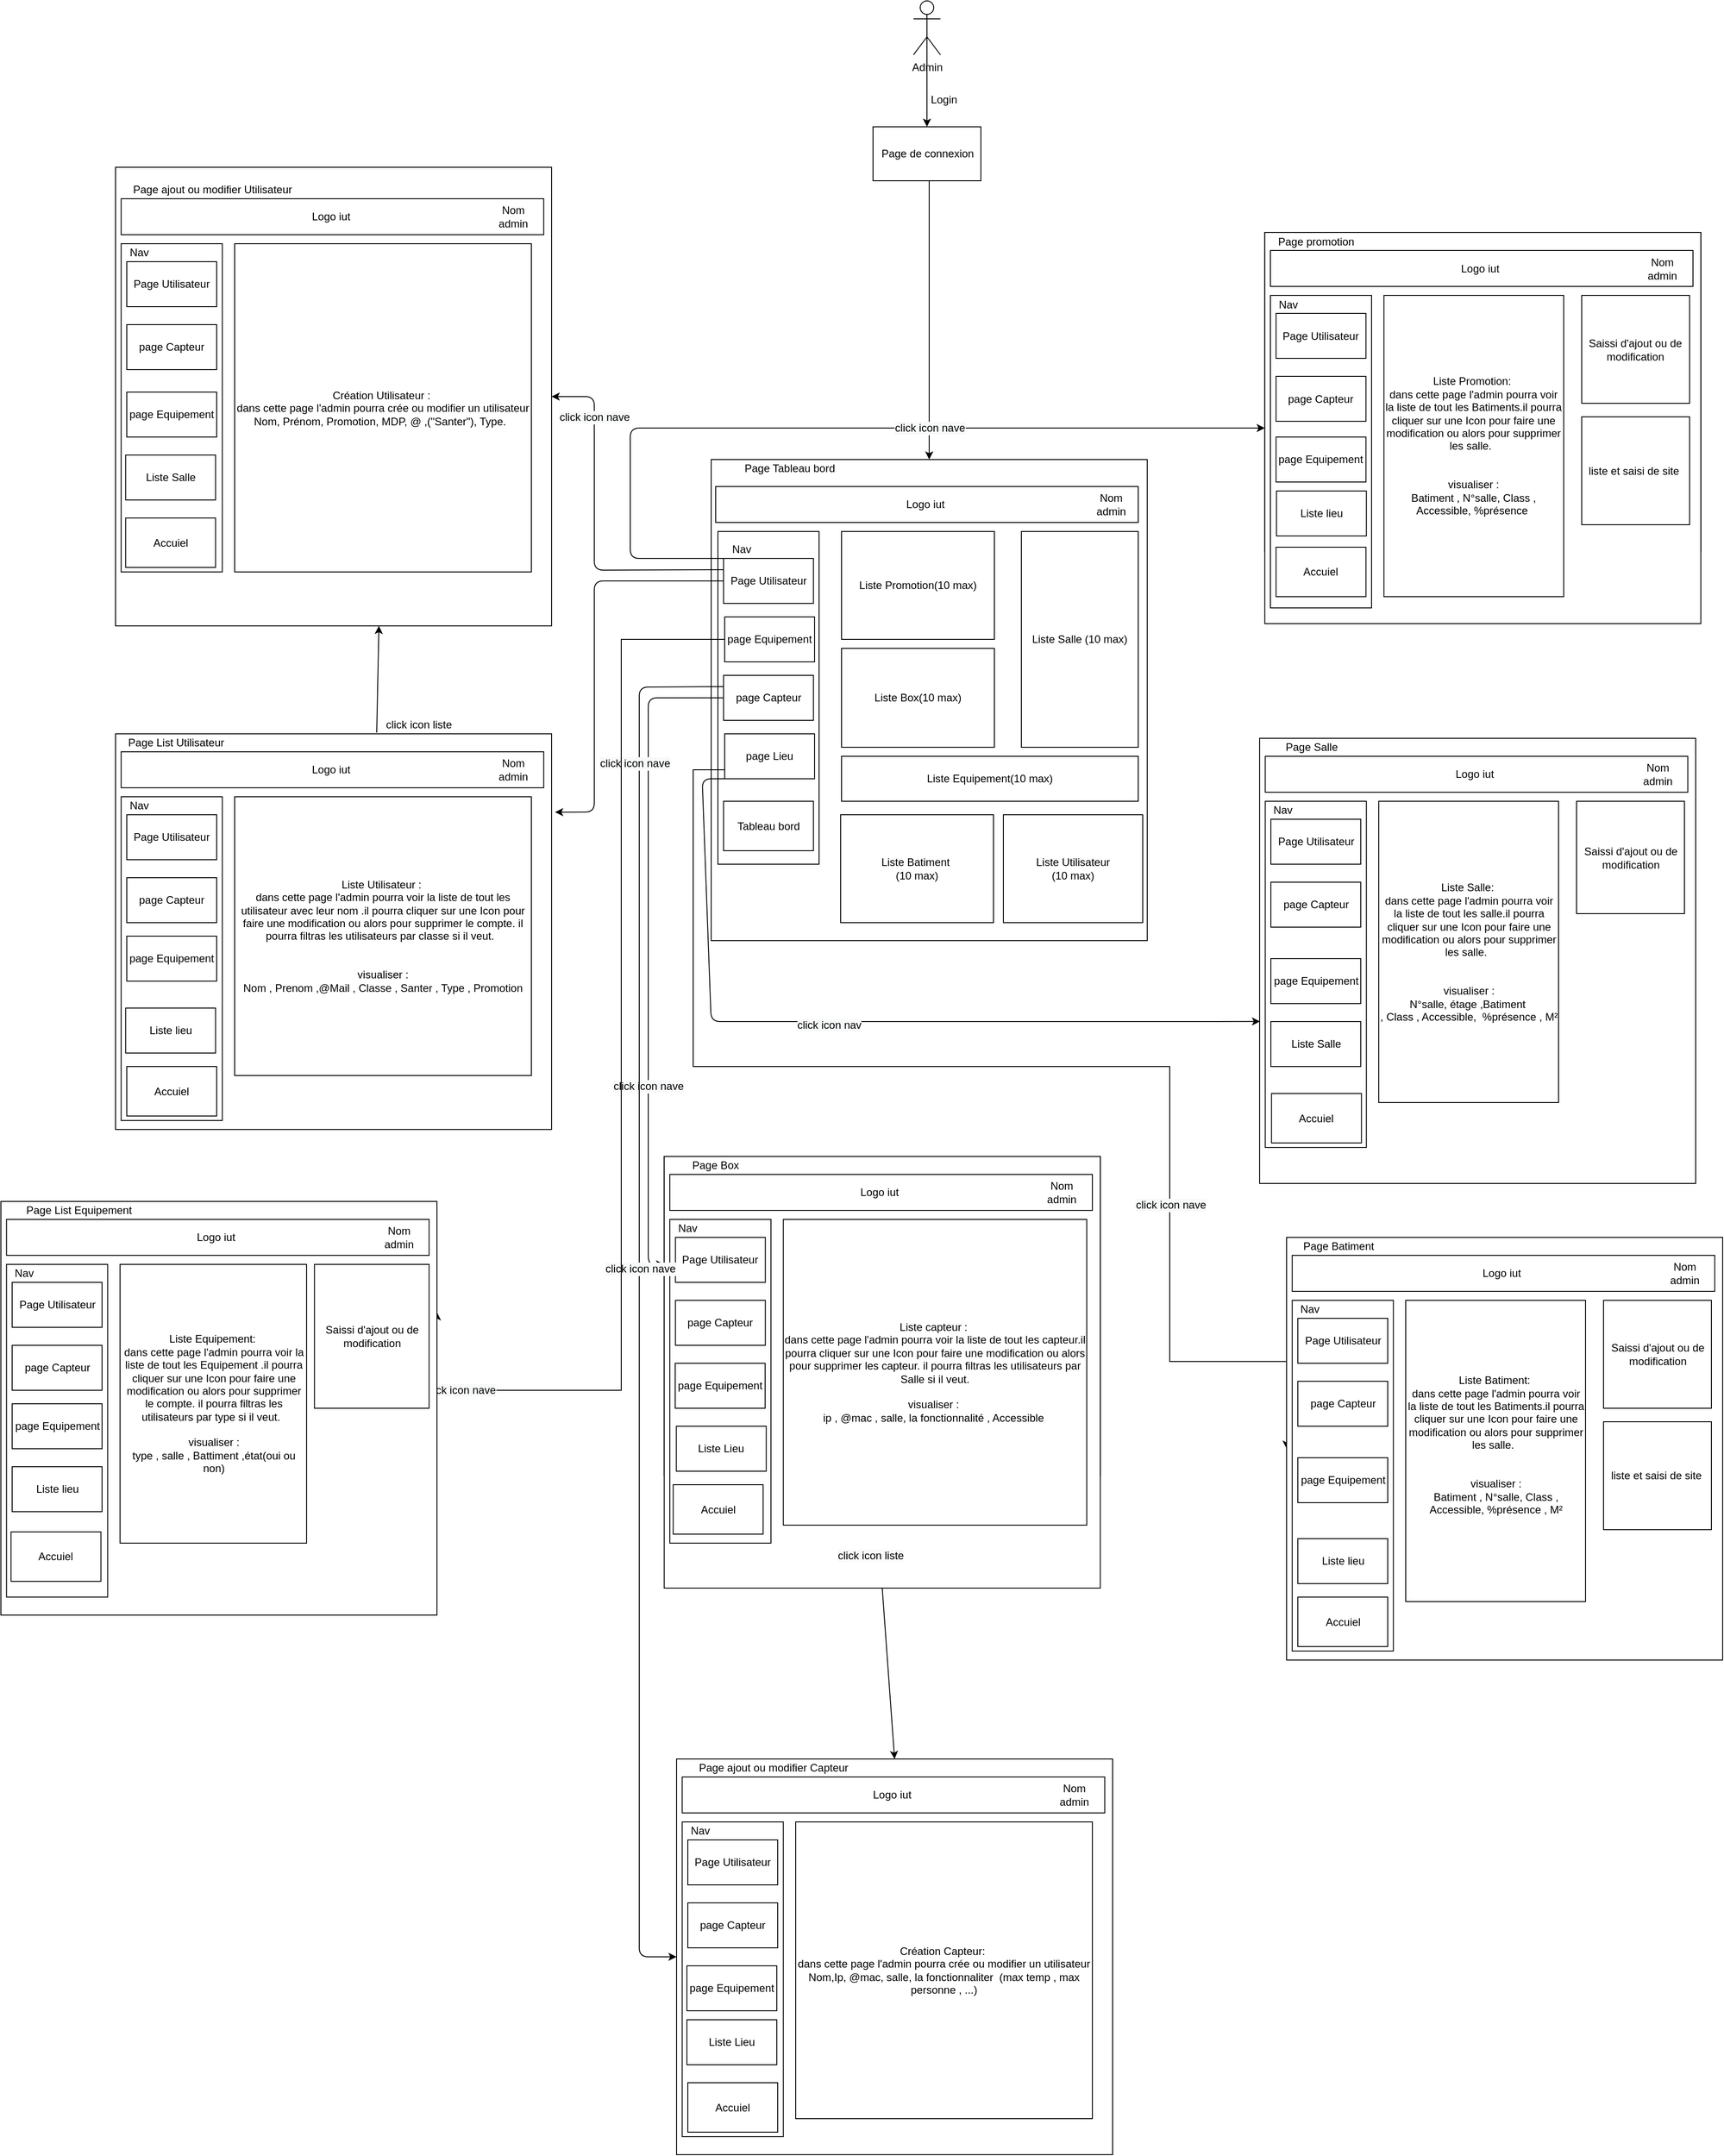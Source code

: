 <mxfile version="14.4.9" type="github" pages="2">
  <diagram id="ARH5aImlDJQzNbsXuoi2" name="Page-1">
    <mxGraphModel dx="1865" dy="1724" grid="1" gridSize="10" guides="1" tooltips="1" connect="1" arrows="1" fold="1" page="1" pageScale="1" pageWidth="827" pageHeight="1169" math="0" shadow="0">
      <root>
        <mxCell id="0" />
        <mxCell id="1" parent="0" />
        <mxCell id="mvBOg-nYU6NL9uwTwKON-1" value="Admin" style="shape=umlActor;verticalLabelPosition=bottom;verticalAlign=top;html=1;outlineConnect=0;" parent="1" vertex="1">
          <mxGeometry x="435" y="-575" width="30" height="60" as="geometry" />
        </mxCell>
        <mxCell id="mvBOg-nYU6NL9uwTwKON-2" value="" style="endArrow=classic;html=1;exitX=0.5;exitY=0.5;exitDx=0;exitDy=0;exitPerimeter=0;entryX=0.5;entryY=0;entryDx=0;entryDy=0;" parent="1" source="mvBOg-nYU6NL9uwTwKON-1" target="mvBOg-nYU6NL9uwTwKON-3" edge="1">
          <mxGeometry width="50" height="50" relative="1" as="geometry">
            <mxPoint x="445" y="-165" as="sourcePoint" />
            <mxPoint x="450" y="-435" as="targetPoint" />
          </mxGeometry>
        </mxCell>
        <mxCell id="mvBOg-nYU6NL9uwTwKON-3" value="" style="rounded=0;whiteSpace=wrap;html=1;" parent="1" vertex="1">
          <mxGeometry x="390" y="-435" width="120" height="60" as="geometry" />
        </mxCell>
        <mxCell id="mvBOg-nYU6NL9uwTwKON-4" value="Page de connexion&amp;nbsp;" style="text;html=1;strokeColor=none;fillColor=none;align=center;verticalAlign=middle;whiteSpace=wrap;rounded=0;" parent="1" vertex="1">
          <mxGeometry x="390" y="-435" width="125" height="60" as="geometry" />
        </mxCell>
        <mxCell id="mvBOg-nYU6NL9uwTwKON-5" value="Login" style="text;html=1;strokeColor=none;fillColor=none;align=center;verticalAlign=middle;whiteSpace=wrap;rounded=0;" parent="1" vertex="1">
          <mxGeometry x="449" y="-475" width="40" height="20" as="geometry" />
        </mxCell>
        <mxCell id="mvBOg-nYU6NL9uwTwKON-6" value="" style="rounded=0;whiteSpace=wrap;html=1;" parent="1" vertex="1">
          <mxGeometry x="210" y="-65" width="485" height="535" as="geometry" />
        </mxCell>
        <mxCell id="mvBOg-nYU6NL9uwTwKON-7" value="" style="endArrow=classic;html=1;exitX=0.5;exitY=1;exitDx=0;exitDy=0;entryX=0.5;entryY=0;entryDx=0;entryDy=0;" parent="1" source="mvBOg-nYU6NL9uwTwKON-4" target="mvBOg-nYU6NL9uwTwKON-6" edge="1">
          <mxGeometry width="50" height="50" relative="1" as="geometry">
            <mxPoint x="390" y="430" as="sourcePoint" />
            <mxPoint x="440" y="380" as="targetPoint" />
          </mxGeometry>
        </mxCell>
        <mxCell id="mvBOg-nYU6NL9uwTwKON-8" value="" style="rounded=0;whiteSpace=wrap;html=1;" parent="1" vertex="1">
          <mxGeometry x="217.5" y="15" width="112.5" height="370" as="geometry" />
        </mxCell>
        <mxCell id="mvBOg-nYU6NL9uwTwKON-9" value="Page Tableau bord" style="text;html=1;strokeColor=none;fillColor=none;align=center;verticalAlign=middle;whiteSpace=wrap;rounded=0;" parent="1" vertex="1">
          <mxGeometry x="235" y="-65" width="125" height="20" as="geometry" />
        </mxCell>
        <mxCell id="mvBOg-nYU6NL9uwTwKON-10" value="Nav" style="text;html=1;strokeColor=none;fillColor=none;align=center;verticalAlign=middle;whiteSpace=wrap;rounded=0;" parent="1" vertex="1">
          <mxGeometry x="223.75" y="25" width="40" height="20" as="geometry" />
        </mxCell>
        <mxCell id="mvBOg-nYU6NL9uwTwKON-11" value="Page Utilisateur" style="rounded=0;whiteSpace=wrap;html=1;" parent="1" vertex="1">
          <mxGeometry x="223.75" y="45" width="100" height="50" as="geometry" />
        </mxCell>
        <mxCell id="hwvQYhv3dfhFRNOniil5-197" style="edgeStyle=orthogonalEdgeStyle;rounded=0;orthogonalLoop=1;jettySize=auto;html=1;entryX=0;entryY=0.5;entryDx=0;entryDy=0;" parent="1" source="mvBOg-nYU6NL9uwTwKON-13" target="hwvQYhv3dfhFRNOniil5-185" edge="1">
          <mxGeometry relative="1" as="geometry">
            <Array as="points">
              <mxPoint x="190" y="280" />
              <mxPoint x="190" y="610" />
              <mxPoint x="720" y="610" />
              <mxPoint x="720" y="938" />
              <mxPoint x="850" y="938" />
            </Array>
          </mxGeometry>
        </mxCell>
        <mxCell id="hwvQYhv3dfhFRNOniil5-198" value="&lt;span style=&quot;font-size: 12px ; background-color: rgb(248 , 249 , 250)&quot;&gt;click icon nave&lt;/span&gt;" style="edgeLabel;html=1;align=center;verticalAlign=middle;resizable=0;points=[];" parent="hwvQYhv3dfhFRNOniil5-197" vertex="1" connectable="0">
          <mxGeometry x="0.447" y="1" relative="1" as="geometry">
            <mxPoint as="offset" />
          </mxGeometry>
        </mxCell>
        <mxCell id="mvBOg-nYU6NL9uwTwKON-13" value="page Lieu" style="rounded=0;whiteSpace=wrap;html=1;" parent="1" vertex="1">
          <mxGeometry x="225" y="240" width="100" height="50" as="geometry" />
        </mxCell>
        <mxCell id="mvBOg-nYU6NL9uwTwKON-14" value="Liste Promotion(10 max)" style="rounded=0;whiteSpace=wrap;html=1;" parent="1" vertex="1">
          <mxGeometry x="355" y="15" width="170" height="120" as="geometry" />
        </mxCell>
        <mxCell id="mvBOg-nYU6NL9uwTwKON-15" value="Liste Salle (10 max)" style="rounded=0;whiteSpace=wrap;html=1;" parent="1" vertex="1">
          <mxGeometry x="555" y="15" width="130" height="240" as="geometry" />
        </mxCell>
        <mxCell id="mvBOg-nYU6NL9uwTwKON-16" value="Liste Box(10 max)" style="rounded=0;whiteSpace=wrap;html=1;" parent="1" vertex="1">
          <mxGeometry x="355" y="145" width="170" height="110" as="geometry" />
        </mxCell>
        <mxCell id="mvBOg-nYU6NL9uwTwKON-18" value="Logo iut&amp;nbsp;" style="rounded=0;whiteSpace=wrap;html=1;" parent="1" vertex="1">
          <mxGeometry x="215" y="-35" width="470" height="40" as="geometry" />
        </mxCell>
        <mxCell id="mvBOg-nYU6NL9uwTwKON-19" value="Nom admin" style="text;html=1;strokeColor=none;fillColor=none;align=center;verticalAlign=middle;whiteSpace=wrap;rounded=0;" parent="1" vertex="1">
          <mxGeometry x="635" y="-25" width="40" height="20" as="geometry" />
        </mxCell>
        <mxCell id="mvBOg-nYU6NL9uwTwKON-20" value="" style="endArrow=classic;html=1;exitX=0;exitY=0.5;exitDx=0;exitDy=0;entryX=1.008;entryY=0.198;entryDx=0;entryDy=0;entryPerimeter=0;" parent="1" source="mvBOg-nYU6NL9uwTwKON-11" target="hwvQYhv3dfhFRNOniil5-2" edge="1">
          <mxGeometry width="50" height="50" relative="1" as="geometry">
            <mxPoint x="390" y="520" as="sourcePoint" />
            <mxPoint x="30" y="390" as="targetPoint" />
            <Array as="points">
              <mxPoint x="80" y="70" />
              <mxPoint x="80" y="327" />
            </Array>
          </mxGeometry>
        </mxCell>
        <mxCell id="mvBOg-nYU6NL9uwTwKON-21" value="" style="rounded=0;whiteSpace=wrap;html=1;" parent="1" vertex="1">
          <mxGeometry x="-452.5" y="240" width="485" height="355" as="geometry" />
        </mxCell>
        <mxCell id="mvBOg-nYU6NL9uwTwKON-22" value="" style="rounded=0;whiteSpace=wrap;html=1;" parent="1" vertex="1">
          <mxGeometry x="-446.25" y="310" width="112.5" height="240" as="geometry" />
        </mxCell>
        <mxCell id="mvBOg-nYU6NL9uwTwKON-23" value="Page Utilisateur" style="text;html=1;strokeColor=none;fillColor=none;align=center;verticalAlign=middle;whiteSpace=wrap;rounded=0;" parent="1" vertex="1">
          <mxGeometry x="-440" y="240" width="90" height="20" as="geometry" />
        </mxCell>
        <mxCell id="mvBOg-nYU6NL9uwTwKON-24" value="Nav" style="text;html=1;strokeColor=none;fillColor=none;align=center;verticalAlign=middle;whiteSpace=wrap;rounded=0;" parent="1" vertex="1">
          <mxGeometry x="-446.25" y="310" width="40" height="20" as="geometry" />
        </mxCell>
        <mxCell id="mvBOg-nYU6NL9uwTwKON-25" value="Page Utilisateur" style="rounded=0;whiteSpace=wrap;html=1;" parent="1" vertex="1">
          <mxGeometry x="-440" y="330" width="100" height="50" as="geometry" />
        </mxCell>
        <mxCell id="mvBOg-nYU6NL9uwTwKON-26" value="page Capteur" style="rounded=0;whiteSpace=wrap;html=1;" parent="1" vertex="1">
          <mxGeometry x="-440" y="400" width="100" height="50" as="geometry" />
        </mxCell>
        <mxCell id="mvBOg-nYU6NL9uwTwKON-27" value="Liste Salle" style="rounded=0;whiteSpace=wrap;html=1;" parent="1" vertex="1">
          <mxGeometry x="-440" y="480" width="100" height="50" as="geometry" />
        </mxCell>
        <mxCell id="mvBOg-nYU6NL9uwTwKON-28" value="Liste Utilisateur :&amp;nbsp;&lt;br&gt;dans cette page l&#39;admin pourra voir la liste de tout les utilisateur .il pourra cliquer sur une Icon pour faire une modification ou alors pour supprimer le compte. il pourra filtras les utilisateurs par classe si il veut.&amp;nbsp;&amp;nbsp;" style="rounded=0;whiteSpace=wrap;html=1;" parent="1" vertex="1">
          <mxGeometry x="-320" y="310" width="200" height="240" as="geometry" />
        </mxCell>
        <mxCell id="mvBOg-nYU6NL9uwTwKON-31" value="Logo iut&amp;nbsp;" style="rounded=0;whiteSpace=wrap;html=1;" parent="1" vertex="1">
          <mxGeometry x="-446.25" y="260" width="470" height="40" as="geometry" />
        </mxCell>
        <mxCell id="mvBOg-nYU6NL9uwTwKON-32" value="Nom admin" style="text;html=1;strokeColor=none;fillColor=none;align=center;verticalAlign=middle;whiteSpace=wrap;rounded=0;" parent="1" vertex="1">
          <mxGeometry x="-30" y="270" width="40" height="20" as="geometry" />
        </mxCell>
        <mxCell id="hwvQYhv3dfhFRNOniil5-1" value="Saissi d&#39;ajout ou de modification" style="rounded=0;whiteSpace=wrap;html=1;" parent="1" vertex="1">
          <mxGeometry x="-100" y="310" width="120" height="50" as="geometry" />
        </mxCell>
        <mxCell id="hwvQYhv3dfhFRNOniil5-2" value="" style="rounded=0;whiteSpace=wrap;html=1;" parent="1" vertex="1">
          <mxGeometry x="-452.5" y="240" width="485" height="440" as="geometry" />
        </mxCell>
        <mxCell id="hwvQYhv3dfhFRNOniil5-3" value="" style="rounded=0;whiteSpace=wrap;html=1;" parent="1" vertex="1">
          <mxGeometry x="-446.25" y="310" width="112.5" height="360" as="geometry" />
        </mxCell>
        <mxCell id="hwvQYhv3dfhFRNOniil5-4" value="Page List Utilisateur" style="text;html=1;strokeColor=none;fillColor=none;align=center;verticalAlign=middle;whiteSpace=wrap;rounded=0;" parent="1" vertex="1">
          <mxGeometry x="-440" y="240" width="110" height="20" as="geometry" />
        </mxCell>
        <mxCell id="hwvQYhv3dfhFRNOniil5-5" value="Nav" style="text;html=1;strokeColor=none;fillColor=none;align=center;verticalAlign=middle;whiteSpace=wrap;rounded=0;" parent="1" vertex="1">
          <mxGeometry x="-446.25" y="310" width="40" height="20" as="geometry" />
        </mxCell>
        <mxCell id="hwvQYhv3dfhFRNOniil5-6" value="Page Utilisateur" style="rounded=0;whiteSpace=wrap;html=1;" parent="1" vertex="1">
          <mxGeometry x="-440" y="330" width="100" height="50" as="geometry" />
        </mxCell>
        <mxCell id="hwvQYhv3dfhFRNOniil5-7" value="page Capteur" style="rounded=0;whiteSpace=wrap;html=1;" parent="1" vertex="1">
          <mxGeometry x="-440" y="400" width="100" height="50" as="geometry" />
        </mxCell>
        <mxCell id="hwvQYhv3dfhFRNOniil5-8" value="Liste lieu" style="rounded=0;whiteSpace=wrap;html=1;" parent="1" vertex="1">
          <mxGeometry x="-441.25" y="545" width="100" height="50" as="geometry" />
        </mxCell>
        <mxCell id="hwvQYhv3dfhFRNOniil5-9" value="Liste Utilisateur :&amp;nbsp;&lt;br&gt;dans cette page l&#39;admin pourra voir la liste de tout les utilisateur avec leur nom .il pourra cliquer sur une Icon pour faire une modification ou alors pour supprimer le compte. il pourra filtras les utilisateurs par classe si il veut.&amp;nbsp;&amp;nbsp;&lt;br&gt;&lt;br&gt;&lt;br&gt;visualiser :&lt;br&gt;Nom , Prenom ,@Mail , Classe , Santer , Type , Promotion" style="rounded=0;whiteSpace=wrap;html=1;" parent="1" vertex="1">
          <mxGeometry x="-320" y="310" width="330" height="310" as="geometry" />
        </mxCell>
        <mxCell id="hwvQYhv3dfhFRNOniil5-10" value="Logo iut&amp;nbsp;" style="rounded=0;whiteSpace=wrap;html=1;" parent="1" vertex="1">
          <mxGeometry x="-446.25" y="260" width="470" height="40" as="geometry" />
        </mxCell>
        <mxCell id="hwvQYhv3dfhFRNOniil5-11" value="Nom admin" style="text;html=1;strokeColor=none;fillColor=none;align=center;verticalAlign=middle;whiteSpace=wrap;rounded=0;" parent="1" vertex="1">
          <mxGeometry x="-30" y="270" width="40" height="20" as="geometry" />
        </mxCell>
        <mxCell id="hwvQYhv3dfhFRNOniil5-13" value="" style="rounded=0;whiteSpace=wrap;html=1;" parent="1" vertex="1">
          <mxGeometry x="157.75" y="710" width="485" height="355" as="geometry" />
        </mxCell>
        <mxCell id="hwvQYhv3dfhFRNOniil5-14" value="" style="rounded=0;whiteSpace=wrap;html=1;" parent="1" vertex="1">
          <mxGeometry x="164" y="780" width="112.5" height="240" as="geometry" />
        </mxCell>
        <mxCell id="hwvQYhv3dfhFRNOniil5-15" value="Page Utilisateur" style="text;html=1;strokeColor=none;fillColor=none;align=center;verticalAlign=middle;whiteSpace=wrap;rounded=0;" parent="1" vertex="1">
          <mxGeometry x="170.25" y="710" width="90" height="20" as="geometry" />
        </mxCell>
        <mxCell id="hwvQYhv3dfhFRNOniil5-16" value="Nav" style="text;html=1;strokeColor=none;fillColor=none;align=center;verticalAlign=middle;whiteSpace=wrap;rounded=0;" parent="1" vertex="1">
          <mxGeometry x="164" y="780" width="40" height="20" as="geometry" />
        </mxCell>
        <mxCell id="hwvQYhv3dfhFRNOniil5-17" value="Page Utilisateur" style="rounded=0;whiteSpace=wrap;html=1;" parent="1" vertex="1">
          <mxGeometry x="170.25" y="800" width="100" height="50" as="geometry" />
        </mxCell>
        <mxCell id="hwvQYhv3dfhFRNOniil5-18" value="page Capteur" style="rounded=0;whiteSpace=wrap;html=1;" parent="1" vertex="1">
          <mxGeometry x="170.25" y="870" width="100" height="50" as="geometry" />
        </mxCell>
        <mxCell id="hwvQYhv3dfhFRNOniil5-19" value="Liste Salle" style="rounded=0;whiteSpace=wrap;html=1;" parent="1" vertex="1">
          <mxGeometry x="170.25" y="950" width="100" height="50" as="geometry" />
        </mxCell>
        <mxCell id="hwvQYhv3dfhFRNOniil5-20" value="Liste Utilisateur :&amp;nbsp;&lt;br&gt;dans cette page l&#39;admin pourra voir la liste de tout les utilisateur .il pourra cliquer sur une Icon pour faire une modification ou alors pour supprimer le compte. il pourra filtras les utilisateurs par classe si il veut.&amp;nbsp;&amp;nbsp;" style="rounded=0;whiteSpace=wrap;html=1;" parent="1" vertex="1">
          <mxGeometry x="290.25" y="780" width="200" height="240" as="geometry" />
        </mxCell>
        <mxCell id="hwvQYhv3dfhFRNOniil5-21" value="Logo iut&amp;nbsp;" style="rounded=0;whiteSpace=wrap;html=1;" parent="1" vertex="1">
          <mxGeometry x="164" y="730" width="470" height="40" as="geometry" />
        </mxCell>
        <mxCell id="hwvQYhv3dfhFRNOniil5-22" value="Nom admin" style="text;html=1;strokeColor=none;fillColor=none;align=center;verticalAlign=middle;whiteSpace=wrap;rounded=0;" parent="1" vertex="1">
          <mxGeometry x="580.25" y="740" width="40" height="20" as="geometry" />
        </mxCell>
        <mxCell id="hwvQYhv3dfhFRNOniil5-23" value="Saissi d&#39;ajout ou de modification" style="rounded=0;whiteSpace=wrap;html=1;" parent="1" vertex="1">
          <mxGeometry x="510.25" y="780" width="120" height="50" as="geometry" />
        </mxCell>
        <mxCell id="hwvQYhv3dfhFRNOniil5-24" value="" style="rounded=0;whiteSpace=wrap;html=1;" parent="1" vertex="1">
          <mxGeometry x="157.75" y="710" width="485" height="480" as="geometry" />
        </mxCell>
        <mxCell id="hwvQYhv3dfhFRNOniil5-25" value="" style="rounded=0;whiteSpace=wrap;html=1;" parent="1" vertex="1">
          <mxGeometry x="164" y="780" width="112.5" height="360" as="geometry" />
        </mxCell>
        <mxCell id="hwvQYhv3dfhFRNOniil5-26" value="Page Box" style="text;html=1;strokeColor=none;fillColor=none;align=center;verticalAlign=middle;whiteSpace=wrap;rounded=0;" parent="1" vertex="1">
          <mxGeometry x="170.25" y="710" width="90" height="20" as="geometry" />
        </mxCell>
        <mxCell id="hwvQYhv3dfhFRNOniil5-27" value="Nav" style="text;html=1;strokeColor=none;fillColor=none;align=center;verticalAlign=middle;whiteSpace=wrap;rounded=0;" parent="1" vertex="1">
          <mxGeometry x="164" y="780" width="40" height="20" as="geometry" />
        </mxCell>
        <mxCell id="hwvQYhv3dfhFRNOniil5-28" value="Page Utilisateur" style="rounded=0;whiteSpace=wrap;html=1;" parent="1" vertex="1">
          <mxGeometry x="170.25" y="800" width="100" height="50" as="geometry" />
        </mxCell>
        <mxCell id="hwvQYhv3dfhFRNOniil5-29" value="page Capteur" style="rounded=0;whiteSpace=wrap;html=1;" parent="1" vertex="1">
          <mxGeometry x="170.25" y="870" width="100" height="50" as="geometry" />
        </mxCell>
        <mxCell id="hwvQYhv3dfhFRNOniil5-30" value="Liste Lieu" style="rounded=0;whiteSpace=wrap;html=1;" parent="1" vertex="1">
          <mxGeometry x="171.25" y="1010" width="100" height="50" as="geometry" />
        </mxCell>
        <mxCell id="hwvQYhv3dfhFRNOniil5-31" value="Liste capteur :&amp;nbsp;&lt;br&gt;dans cette page l&#39;admin pourra voir la liste de tout les capteur.il pourra cliquer sur une Icon pour faire une modification ou alors pour supprimer les capteur. il pourra filtras les utilisateurs par Salle si il veut.&lt;br&gt;&lt;br&gt;visualiser :&amp;nbsp;&lt;br&gt;ip , @mac , salle, la fonctionnalité , Accessible&amp;nbsp;" style="rounded=0;whiteSpace=wrap;html=1;" parent="1" vertex="1">
          <mxGeometry x="290.25" y="780" width="337.5" height="340" as="geometry" />
        </mxCell>
        <mxCell id="hwvQYhv3dfhFRNOniil5-32" value="Logo iut&amp;nbsp;" style="rounded=0;whiteSpace=wrap;html=1;" parent="1" vertex="1">
          <mxGeometry x="164" y="730" width="470" height="40" as="geometry" />
        </mxCell>
        <mxCell id="hwvQYhv3dfhFRNOniil5-33" value="Nom admin" style="text;html=1;strokeColor=none;fillColor=none;align=center;verticalAlign=middle;whiteSpace=wrap;rounded=0;" parent="1" vertex="1">
          <mxGeometry x="580.25" y="740" width="40" height="20" as="geometry" />
        </mxCell>
        <mxCell id="hwvQYhv3dfhFRNOniil5-36" value="" style="endArrow=classic;html=1;exitX=0;exitY=0.5;exitDx=0;exitDy=0;entryX=0;entryY=0.25;entryDx=0;entryDy=0;" parent="1" source="mvBOg-nYU6NL9uwTwKON-12" target="hwvQYhv3dfhFRNOniil5-24" edge="1">
          <mxGeometry width="50" height="50" relative="1" as="geometry">
            <mxPoint x="80" y="640" as="sourcePoint" />
            <mxPoint x="130" y="590" as="targetPoint" />
            <Array as="points">
              <mxPoint x="140" y="200" />
              <mxPoint x="140" y="830" />
            </Array>
          </mxGeometry>
        </mxCell>
        <mxCell id="hwvQYhv3dfhFRNOniil5-113" value="&lt;span style=&quot;font-size: 12px ; background-color: rgb(248 , 249 , 250)&quot;&gt;click icon nave&lt;/span&gt;" style="edgeLabel;html=1;align=center;verticalAlign=middle;resizable=0;points=[];" parent="hwvQYhv3dfhFRNOniil5-36" vertex="1" connectable="0">
          <mxGeometry x="0.41" relative="1" as="geometry">
            <mxPoint as="offset" />
          </mxGeometry>
        </mxCell>
        <mxCell id="hwvQYhv3dfhFRNOniil5-37" value="" style="rounded=0;whiteSpace=wrap;html=1;" parent="1" vertex="1">
          <mxGeometry x="-452.5" y="-375" width="485" height="355" as="geometry" />
        </mxCell>
        <mxCell id="hwvQYhv3dfhFRNOniil5-38" value="" style="rounded=0;whiteSpace=wrap;html=1;" parent="1" vertex="1">
          <mxGeometry x="-446.25" y="-305" width="112.5" height="240" as="geometry" />
        </mxCell>
        <mxCell id="hwvQYhv3dfhFRNOniil5-39" value="Page Utilisateur" style="text;html=1;strokeColor=none;fillColor=none;align=center;verticalAlign=middle;whiteSpace=wrap;rounded=0;" parent="1" vertex="1">
          <mxGeometry x="-440" y="-375" width="90" height="20" as="geometry" />
        </mxCell>
        <mxCell id="hwvQYhv3dfhFRNOniil5-40" value="Nav" style="text;html=1;strokeColor=none;fillColor=none;align=center;verticalAlign=middle;whiteSpace=wrap;rounded=0;" parent="1" vertex="1">
          <mxGeometry x="-446.25" y="-305" width="40" height="20" as="geometry" />
        </mxCell>
        <mxCell id="hwvQYhv3dfhFRNOniil5-41" value="Page Utilisateur" style="rounded=0;whiteSpace=wrap;html=1;" parent="1" vertex="1">
          <mxGeometry x="-440" y="-285" width="100" height="50" as="geometry" />
        </mxCell>
        <mxCell id="hwvQYhv3dfhFRNOniil5-42" value="page Capteur" style="rounded=0;whiteSpace=wrap;html=1;" parent="1" vertex="1">
          <mxGeometry x="-440" y="-215" width="100" height="50" as="geometry" />
        </mxCell>
        <mxCell id="hwvQYhv3dfhFRNOniil5-43" value="Liste Salle" style="rounded=0;whiteSpace=wrap;html=1;" parent="1" vertex="1">
          <mxGeometry x="-440" y="-135" width="100" height="50" as="geometry" />
        </mxCell>
        <mxCell id="hwvQYhv3dfhFRNOniil5-44" value="Liste Utilisateur :&amp;nbsp;&lt;br&gt;dans cette page l&#39;admin pourra voir la liste de tout les utilisateur .il pourra cliquer sur une Icon pour faire une modification ou alors pour supprimer le compte. il pourra filtras les utilisateurs par classe si il veut.&amp;nbsp;&amp;nbsp;" style="rounded=0;whiteSpace=wrap;html=1;" parent="1" vertex="1">
          <mxGeometry x="-320" y="-305" width="200" height="240" as="geometry" />
        </mxCell>
        <mxCell id="hwvQYhv3dfhFRNOniil5-45" value="Logo iut&amp;nbsp;" style="rounded=0;whiteSpace=wrap;html=1;" parent="1" vertex="1">
          <mxGeometry x="-446.25" y="-355" width="470" height="40" as="geometry" />
        </mxCell>
        <mxCell id="hwvQYhv3dfhFRNOniil5-46" value="Nom admin" style="text;html=1;strokeColor=none;fillColor=none;align=center;verticalAlign=middle;whiteSpace=wrap;rounded=0;" parent="1" vertex="1">
          <mxGeometry x="-30" y="-345" width="40" height="20" as="geometry" />
        </mxCell>
        <mxCell id="hwvQYhv3dfhFRNOniil5-47" value="Saissi d&#39;ajout ou de modification" style="rounded=0;whiteSpace=wrap;html=1;" parent="1" vertex="1">
          <mxGeometry x="-100" y="-305" width="120" height="50" as="geometry" />
        </mxCell>
        <mxCell id="hwvQYhv3dfhFRNOniil5-48" value="" style="rounded=0;whiteSpace=wrap;html=1;" parent="1" vertex="1">
          <mxGeometry x="-452.5" y="-390" width="485" height="510" as="geometry" />
        </mxCell>
        <mxCell id="hwvQYhv3dfhFRNOniil5-49" value="" style="rounded=0;whiteSpace=wrap;html=1;" parent="1" vertex="1">
          <mxGeometry x="-446.25" y="-305" width="112.5" height="365" as="geometry" />
        </mxCell>
        <mxCell id="hwvQYhv3dfhFRNOniil5-50" value="Page ajout ou modifier Utilisateur" style="text;html=1;strokeColor=none;fillColor=none;align=center;verticalAlign=middle;whiteSpace=wrap;rounded=0;" parent="1" vertex="1">
          <mxGeometry x="-440" y="-375" width="191.25" height="20" as="geometry" />
        </mxCell>
        <mxCell id="hwvQYhv3dfhFRNOniil5-51" value="Nav" style="text;html=1;strokeColor=none;fillColor=none;align=center;verticalAlign=middle;whiteSpace=wrap;rounded=0;" parent="1" vertex="1">
          <mxGeometry x="-446.25" y="-305" width="40" height="20" as="geometry" />
        </mxCell>
        <mxCell id="hwvQYhv3dfhFRNOniil5-52" value="Page Utilisateur" style="rounded=0;whiteSpace=wrap;html=1;" parent="1" vertex="1">
          <mxGeometry x="-440" y="-285" width="100" height="50" as="geometry" />
        </mxCell>
        <mxCell id="hwvQYhv3dfhFRNOniil5-53" value="page Capteur" style="rounded=0;whiteSpace=wrap;html=1;" parent="1" vertex="1">
          <mxGeometry x="-440" y="-215" width="100" height="50" as="geometry" />
        </mxCell>
        <mxCell id="hwvQYhv3dfhFRNOniil5-54" value="Liste Salle" style="rounded=0;whiteSpace=wrap;html=1;" parent="1" vertex="1">
          <mxGeometry x="-441.25" y="-70" width="100" height="50" as="geometry" />
        </mxCell>
        <mxCell id="hwvQYhv3dfhFRNOniil5-55" value="Création Utilisateur :&amp;nbsp;&lt;br&gt;dans cette page l&#39;admin pourra crée ou modifier un utilisateur Nom, Prénom, Promotion, MDP, @ ,(&quot;Santer&quot;), Type.&amp;nbsp;&amp;nbsp;" style="rounded=0;whiteSpace=wrap;html=1;" parent="1" vertex="1">
          <mxGeometry x="-320" y="-305" width="330" height="365" as="geometry" />
        </mxCell>
        <mxCell id="hwvQYhv3dfhFRNOniil5-56" value="Logo iut&amp;nbsp;" style="rounded=0;whiteSpace=wrap;html=1;" parent="1" vertex="1">
          <mxGeometry x="-446.25" y="-355" width="470" height="40" as="geometry" />
        </mxCell>
        <mxCell id="hwvQYhv3dfhFRNOniil5-57" value="Nom admin" style="text;html=1;strokeColor=none;fillColor=none;align=center;verticalAlign=middle;whiteSpace=wrap;rounded=0;" parent="1" vertex="1">
          <mxGeometry x="-30" y="-345" width="40" height="20" as="geometry" />
        </mxCell>
        <mxCell id="hwvQYhv3dfhFRNOniil5-58" value="" style="endArrow=classic;html=1;exitX=0;exitY=0.25;exitDx=0;exitDy=0;entryX=1;entryY=0.5;entryDx=0;entryDy=0;" parent="1" source="mvBOg-nYU6NL9uwTwKON-11" target="hwvQYhv3dfhFRNOniil5-48" edge="1">
          <mxGeometry width="50" height="50" relative="1" as="geometry">
            <mxPoint x="178.75" y="405" as="sourcePoint" />
            <mxPoint x="42.015" y="403.005" as="targetPoint" />
            <Array as="points">
              <mxPoint x="80" y="58" />
              <mxPoint x="80" y="-135" />
            </Array>
          </mxGeometry>
        </mxCell>
        <mxCell id="RcjOclbqkBx9WkXxXYVM-35" value="&lt;span style=&quot;font-size: 12px ; background-color: rgb(248 , 249 , 250)&quot;&gt;click icon nave&lt;/span&gt;" style="edgeLabel;html=1;align=center;verticalAlign=middle;resizable=0;points=[];" vertex="1" connectable="0" parent="hwvQYhv3dfhFRNOniil5-58">
          <mxGeometry x="0.637" relative="1" as="geometry">
            <mxPoint as="offset" />
          </mxGeometry>
        </mxCell>
        <mxCell id="hwvQYhv3dfhFRNOniil5-59" value="" style="endArrow=classic;html=1;exitX=0.599;exitY=-0.003;exitDx=0;exitDy=0;exitPerimeter=0;entryX=0.604;entryY=1;entryDx=0;entryDy=0;entryPerimeter=0;" parent="1" source="hwvQYhv3dfhFRNOniil5-2" target="hwvQYhv3dfhFRNOniil5-48" edge="1">
          <mxGeometry width="50" height="50" relative="1" as="geometry">
            <mxPoint x="40" y="290" as="sourcePoint" />
            <mxPoint x="90" y="240" as="targetPoint" />
          </mxGeometry>
        </mxCell>
        <mxCell id="hwvQYhv3dfhFRNOniil5-60" value="" style="rounded=0;whiteSpace=wrap;html=1;" parent="1" vertex="1">
          <mxGeometry x="820" y="245" width="485" height="355" as="geometry" />
        </mxCell>
        <mxCell id="hwvQYhv3dfhFRNOniil5-61" value="" style="rounded=0;whiteSpace=wrap;html=1;" parent="1" vertex="1">
          <mxGeometry x="826.25" y="315" width="112.5" height="240" as="geometry" />
        </mxCell>
        <mxCell id="hwvQYhv3dfhFRNOniil5-62" value="Page Utilisateur" style="text;html=1;strokeColor=none;fillColor=none;align=center;verticalAlign=middle;whiteSpace=wrap;rounded=0;" parent="1" vertex="1">
          <mxGeometry x="832.5" y="245" width="90" height="20" as="geometry" />
        </mxCell>
        <mxCell id="hwvQYhv3dfhFRNOniil5-63" value="Nav" style="text;html=1;strokeColor=none;fillColor=none;align=center;verticalAlign=middle;whiteSpace=wrap;rounded=0;" parent="1" vertex="1">
          <mxGeometry x="826.25" y="315" width="40" height="20" as="geometry" />
        </mxCell>
        <mxCell id="hwvQYhv3dfhFRNOniil5-64" value="Page Utilisateur" style="rounded=0;whiteSpace=wrap;html=1;" parent="1" vertex="1">
          <mxGeometry x="832.5" y="335" width="100" height="50" as="geometry" />
        </mxCell>
        <mxCell id="hwvQYhv3dfhFRNOniil5-65" value="page Capteur" style="rounded=0;whiteSpace=wrap;html=1;" parent="1" vertex="1">
          <mxGeometry x="832.5" y="405" width="100" height="50" as="geometry" />
        </mxCell>
        <mxCell id="hwvQYhv3dfhFRNOniil5-66" value="Liste Salle" style="rounded=0;whiteSpace=wrap;html=1;" parent="1" vertex="1">
          <mxGeometry x="832.5" y="485" width="100" height="50" as="geometry" />
        </mxCell>
        <mxCell id="hwvQYhv3dfhFRNOniil5-67" value="Liste Utilisateur :&amp;nbsp;&lt;br&gt;dans cette page l&#39;admin pourra voir la liste de tout les utilisateur .il pourra cliquer sur une Icon pour faire une modification ou alors pour supprimer le compte. il pourra filtras les utilisateurs par classe si il veut.&amp;nbsp;&amp;nbsp;" style="rounded=0;whiteSpace=wrap;html=1;" parent="1" vertex="1">
          <mxGeometry x="952.5" y="315" width="200" height="240" as="geometry" />
        </mxCell>
        <mxCell id="hwvQYhv3dfhFRNOniil5-68" value="Logo iut&amp;nbsp;" style="rounded=0;whiteSpace=wrap;html=1;" parent="1" vertex="1">
          <mxGeometry x="826.25" y="265" width="470" height="40" as="geometry" />
        </mxCell>
        <mxCell id="hwvQYhv3dfhFRNOniil5-69" value="Nom admin" style="text;html=1;strokeColor=none;fillColor=none;align=center;verticalAlign=middle;whiteSpace=wrap;rounded=0;" parent="1" vertex="1">
          <mxGeometry x="1242.5" y="275" width="40" height="20" as="geometry" />
        </mxCell>
        <mxCell id="hwvQYhv3dfhFRNOniil5-70" value="Saissi d&#39;ajout ou de modification" style="rounded=0;whiteSpace=wrap;html=1;" parent="1" vertex="1">
          <mxGeometry x="1172.5" y="315" width="120" height="50" as="geometry" />
        </mxCell>
        <mxCell id="hwvQYhv3dfhFRNOniil5-71" value="" style="rounded=0;whiteSpace=wrap;html=1;" parent="1" vertex="1">
          <mxGeometry x="820" y="245" width="485" height="495" as="geometry" />
        </mxCell>
        <mxCell id="hwvQYhv3dfhFRNOniil5-72" value="" style="rounded=0;whiteSpace=wrap;html=1;" parent="1" vertex="1">
          <mxGeometry x="826.25" y="315" width="112.5" height="385" as="geometry" />
        </mxCell>
        <mxCell id="hwvQYhv3dfhFRNOniil5-73" value="Page Salle" style="text;html=1;strokeColor=none;fillColor=none;align=center;verticalAlign=middle;whiteSpace=wrap;rounded=0;" parent="1" vertex="1">
          <mxGeometry x="832.5" y="245" width="90" height="20" as="geometry" />
        </mxCell>
        <mxCell id="hwvQYhv3dfhFRNOniil5-74" value="Nav" style="text;html=1;strokeColor=none;fillColor=none;align=center;verticalAlign=middle;whiteSpace=wrap;rounded=0;" parent="1" vertex="1">
          <mxGeometry x="826.25" y="315" width="40" height="20" as="geometry" />
        </mxCell>
        <mxCell id="hwvQYhv3dfhFRNOniil5-75" value="Page Utilisateur" style="rounded=0;whiteSpace=wrap;html=1;" parent="1" vertex="1">
          <mxGeometry x="832.5" y="335" width="100" height="50" as="geometry" />
        </mxCell>
        <mxCell id="hwvQYhv3dfhFRNOniil5-76" value="page Capteur" style="rounded=0;whiteSpace=wrap;html=1;" parent="1" vertex="1">
          <mxGeometry x="832.5" y="405" width="100" height="50" as="geometry" />
        </mxCell>
        <mxCell id="hwvQYhv3dfhFRNOniil5-77" value="Liste Salle" style="rounded=0;whiteSpace=wrap;html=1;" parent="1" vertex="1">
          <mxGeometry x="832.5" y="560" width="100" height="50" as="geometry" />
        </mxCell>
        <mxCell id="hwvQYhv3dfhFRNOniil5-78" value="Liste Salle:&amp;nbsp;&lt;br&gt;dans cette page l&#39;admin pourra voir la liste de tout les salle.il pourra cliquer sur une Icon pour faire une modification ou alors pour supprimer les salle.&amp;nbsp;&amp;nbsp;&lt;br&gt;&lt;br&gt;&lt;br&gt;visualiser :&lt;br&gt;N°salle, étage ,Batiment&amp;nbsp;&lt;br&gt;, Class , Accessible,&amp;nbsp; %présence , M²" style="rounded=0;whiteSpace=wrap;html=1;" parent="1" vertex="1">
          <mxGeometry x="952.5" y="315" width="200" height="335" as="geometry" />
        </mxCell>
        <mxCell id="hwvQYhv3dfhFRNOniil5-79" value="Logo iut&amp;nbsp;" style="rounded=0;whiteSpace=wrap;html=1;" parent="1" vertex="1">
          <mxGeometry x="826.25" y="265" width="470" height="40" as="geometry" />
        </mxCell>
        <mxCell id="hwvQYhv3dfhFRNOniil5-80" value="Nom admin" style="text;html=1;strokeColor=none;fillColor=none;align=center;verticalAlign=middle;whiteSpace=wrap;rounded=0;" parent="1" vertex="1">
          <mxGeometry x="1242.5" y="275" width="40" height="20" as="geometry" />
        </mxCell>
        <mxCell id="hwvQYhv3dfhFRNOniil5-81" value="Saissi d&#39;ajout ou de modification" style="rounded=0;whiteSpace=wrap;html=1;" parent="1" vertex="1">
          <mxGeometry x="1172.5" y="315" width="120" height="125" as="geometry" />
        </mxCell>
        <mxCell id="hwvQYhv3dfhFRNOniil5-82" value="" style="endArrow=classic;html=1;exitX=0;exitY=1;exitDx=0;exitDy=0;entryX=0.001;entryY=0.636;entryDx=0;entryDy=0;entryPerimeter=0;" parent="1" source="mvBOg-nYU6NL9uwTwKON-13" target="hwvQYhv3dfhFRNOniil5-71" edge="1">
          <mxGeometry width="50" height="50" relative="1" as="geometry">
            <mxPoint x="280" y="730" as="sourcePoint" />
            <mxPoint x="330" y="680" as="targetPoint" />
            <Array as="points">
              <mxPoint x="200" y="290" />
              <mxPoint x="210" y="560" />
              <mxPoint x="760" y="560" />
            </Array>
          </mxGeometry>
        </mxCell>
        <mxCell id="hwvQYhv3dfhFRNOniil5-118" value="&lt;span style=&quot;font-size: 12px ; background-color: rgb(248 , 249 , 250)&quot;&gt;click icon nav&lt;/span&gt;" style="edgeLabel;html=1;align=center;verticalAlign=middle;resizable=0;points=[];" parent="hwvQYhv3dfhFRNOniil5-82" vertex="1" connectable="0">
          <mxGeometry x="-0.06" y="-4" relative="1" as="geometry">
            <mxPoint as="offset" />
          </mxGeometry>
        </mxCell>
        <mxCell id="hwvQYhv3dfhFRNOniil5-87" value="click icon liste" style="text;html=1;strokeColor=none;fillColor=none;align=center;verticalAlign=middle;whiteSpace=wrap;rounded=0;" parent="1" vertex="1">
          <mxGeometry x="-160" y="220" width="90" height="20" as="geometry" />
        </mxCell>
        <mxCell id="hwvQYhv3dfhFRNOniil5-88" value="" style="rounded=0;whiteSpace=wrap;html=1;" parent="1" vertex="1">
          <mxGeometry x="171.5" y="1380" width="485" height="355" as="geometry" />
        </mxCell>
        <mxCell id="hwvQYhv3dfhFRNOniil5-89" value="" style="rounded=0;whiteSpace=wrap;html=1;" parent="1" vertex="1">
          <mxGeometry x="177.75" y="1450" width="112.5" height="240" as="geometry" />
        </mxCell>
        <mxCell id="hwvQYhv3dfhFRNOniil5-90" value="Page Utilisateur" style="text;html=1;strokeColor=none;fillColor=none;align=center;verticalAlign=middle;whiteSpace=wrap;rounded=0;" parent="1" vertex="1">
          <mxGeometry x="184" y="1380" width="90" height="20" as="geometry" />
        </mxCell>
        <mxCell id="hwvQYhv3dfhFRNOniil5-91" value="Nav" style="text;html=1;strokeColor=none;fillColor=none;align=center;verticalAlign=middle;whiteSpace=wrap;rounded=0;" parent="1" vertex="1">
          <mxGeometry x="177.75" y="1450" width="40" height="20" as="geometry" />
        </mxCell>
        <mxCell id="hwvQYhv3dfhFRNOniil5-92" value="Page Utilisateur" style="rounded=0;whiteSpace=wrap;html=1;" parent="1" vertex="1">
          <mxGeometry x="184" y="1470" width="100" height="50" as="geometry" />
        </mxCell>
        <mxCell id="hwvQYhv3dfhFRNOniil5-93" value="page Capteur" style="rounded=0;whiteSpace=wrap;html=1;" parent="1" vertex="1">
          <mxGeometry x="184" y="1540" width="100" height="50" as="geometry" />
        </mxCell>
        <mxCell id="hwvQYhv3dfhFRNOniil5-94" value="Liste Salle" style="rounded=0;whiteSpace=wrap;html=1;" parent="1" vertex="1">
          <mxGeometry x="184" y="1620" width="100" height="50" as="geometry" />
        </mxCell>
        <mxCell id="hwvQYhv3dfhFRNOniil5-95" value="Liste Utilisateur :&amp;nbsp;&lt;br&gt;dans cette page l&#39;admin pourra voir la liste de tout les utilisateur .il pourra cliquer sur une Icon pour faire une modification ou alors pour supprimer le compte. il pourra filtras les utilisateurs par classe si il veut.&amp;nbsp;&amp;nbsp;" style="rounded=0;whiteSpace=wrap;html=1;" parent="1" vertex="1">
          <mxGeometry x="304" y="1450" width="200" height="240" as="geometry" />
        </mxCell>
        <mxCell id="hwvQYhv3dfhFRNOniil5-96" value="Logo iut&amp;nbsp;" style="rounded=0;whiteSpace=wrap;html=1;" parent="1" vertex="1">
          <mxGeometry x="177.75" y="1400" width="470" height="40" as="geometry" />
        </mxCell>
        <mxCell id="hwvQYhv3dfhFRNOniil5-97" value="Nom admin" style="text;html=1;strokeColor=none;fillColor=none;align=center;verticalAlign=middle;whiteSpace=wrap;rounded=0;" parent="1" vertex="1">
          <mxGeometry x="594" y="1410" width="40" height="20" as="geometry" />
        </mxCell>
        <mxCell id="hwvQYhv3dfhFRNOniil5-98" value="Saissi d&#39;ajout ou de modification" style="rounded=0;whiteSpace=wrap;html=1;" parent="1" vertex="1">
          <mxGeometry x="524" y="1450" width="120" height="50" as="geometry" />
        </mxCell>
        <mxCell id="hwvQYhv3dfhFRNOniil5-99" value="" style="rounded=0;whiteSpace=wrap;html=1;" parent="1" vertex="1">
          <mxGeometry x="171.5" y="1380" width="485" height="440" as="geometry" />
        </mxCell>
        <mxCell id="hwvQYhv3dfhFRNOniil5-100" value="" style="rounded=0;whiteSpace=wrap;html=1;" parent="1" vertex="1">
          <mxGeometry x="177.75" y="1450" width="112.5" height="350" as="geometry" />
        </mxCell>
        <mxCell id="hwvQYhv3dfhFRNOniil5-101" value="Page ajout ou modifier Capteur" style="text;html=1;strokeColor=none;fillColor=none;align=center;verticalAlign=middle;whiteSpace=wrap;rounded=0;" parent="1" vertex="1">
          <mxGeometry x="184" y="1380" width="191.25" height="20" as="geometry" />
        </mxCell>
        <mxCell id="hwvQYhv3dfhFRNOniil5-102" value="Nav" style="text;html=1;strokeColor=none;fillColor=none;align=center;verticalAlign=middle;whiteSpace=wrap;rounded=0;" parent="1" vertex="1">
          <mxGeometry x="177.75" y="1450" width="40" height="20" as="geometry" />
        </mxCell>
        <mxCell id="hwvQYhv3dfhFRNOniil5-103" value="Page Utilisateur" style="rounded=0;whiteSpace=wrap;html=1;" parent="1" vertex="1">
          <mxGeometry x="184" y="1470" width="100" height="50" as="geometry" />
        </mxCell>
        <mxCell id="hwvQYhv3dfhFRNOniil5-104" value="page Capteur" style="rounded=0;whiteSpace=wrap;html=1;" parent="1" vertex="1">
          <mxGeometry x="184" y="1540" width="100" height="50" as="geometry" />
        </mxCell>
        <mxCell id="hwvQYhv3dfhFRNOniil5-105" value="Liste Lieu" style="rounded=0;whiteSpace=wrap;html=1;" parent="1" vertex="1">
          <mxGeometry x="183" y="1670" width="100" height="50" as="geometry" />
        </mxCell>
        <mxCell id="hwvQYhv3dfhFRNOniil5-106" value="Création Capteur:&amp;nbsp;&lt;br&gt;dans cette page l&#39;admin pourra crée ou modifier un utilisateur Nom,Ip, @mac, salle, la fonctionnaliter&amp;nbsp; (max temp , max personne , ...)" style="rounded=0;whiteSpace=wrap;html=1;" parent="1" vertex="1">
          <mxGeometry x="304" y="1450" width="330" height="330" as="geometry" />
        </mxCell>
        <mxCell id="hwvQYhv3dfhFRNOniil5-107" value="Logo iut&amp;nbsp;" style="rounded=0;whiteSpace=wrap;html=1;" parent="1" vertex="1">
          <mxGeometry x="177.75" y="1400" width="470" height="40" as="geometry" />
        </mxCell>
        <mxCell id="hwvQYhv3dfhFRNOniil5-108" value="Nom admin" style="text;html=1;strokeColor=none;fillColor=none;align=center;verticalAlign=middle;whiteSpace=wrap;rounded=0;" parent="1" vertex="1">
          <mxGeometry x="594" y="1410" width="40" height="20" as="geometry" />
        </mxCell>
        <mxCell id="hwvQYhv3dfhFRNOniil5-109" value="" style="endArrow=classic;html=1;exitX=0.5;exitY=1;exitDx=0;exitDy=0;entryX=0.5;entryY=0;entryDx=0;entryDy=0;" parent="1" source="hwvQYhv3dfhFRNOniil5-24" target="hwvQYhv3dfhFRNOniil5-99" edge="1">
          <mxGeometry width="50" height="50" relative="1" as="geometry">
            <mxPoint x="176.5" y="455" as="sourcePoint" />
            <mxPoint x="39.765" y="453.005" as="targetPoint" />
            <Array as="points" />
          </mxGeometry>
        </mxCell>
        <mxCell id="hwvQYhv3dfhFRNOniil5-112" value="" style="endArrow=classic;html=1;exitX=0;exitY=0.25;exitDx=0;exitDy=0;entryX=0;entryY=0.5;entryDx=0;entryDy=0;" parent="1" source="mvBOg-nYU6NL9uwTwKON-12" target="hwvQYhv3dfhFRNOniil5-99" edge="1">
          <mxGeometry width="50" height="50" relative="1" as="geometry">
            <mxPoint x="178.75" y="475" as="sourcePoint" />
            <mxPoint x="170" y="758.75" as="targetPoint" />
            <Array as="points">
              <mxPoint x="130" y="188" />
              <mxPoint x="130" y="1600" />
            </Array>
          </mxGeometry>
        </mxCell>
        <mxCell id="hwvQYhv3dfhFRNOniil5-114" value="&lt;span style=&quot;font-size: 12px ; background-color: rgb(248 , 249 , 250)&quot;&gt;click icon nave&lt;/span&gt;" style="edgeLabel;html=1;align=center;verticalAlign=middle;resizable=0;points=[];" parent="hwvQYhv3dfhFRNOniil5-112" vertex="1" connectable="0">
          <mxGeometry x="-0.042" y="1" relative="1" as="geometry">
            <mxPoint as="offset" />
          </mxGeometry>
        </mxCell>
        <mxCell id="RcjOclbqkBx9WkXxXYVM-48" value="&lt;span style=&quot;font-size: 12px ; background-color: rgb(248 , 249 , 250)&quot;&gt;click icon nave&lt;/span&gt;" style="edgeLabel;html=1;align=center;verticalAlign=middle;resizable=0;points=[];" vertex="1" connectable="0" parent="hwvQYhv3dfhFRNOniil5-112">
          <mxGeometry x="-0.769" y="-5" relative="1" as="geometry">
            <mxPoint as="offset" />
          </mxGeometry>
        </mxCell>
        <mxCell id="hwvQYhv3dfhFRNOniil5-115" value="&lt;span style=&quot;color: rgb(0, 0, 0); font-family: helvetica; font-size: 12px; font-style: normal; font-weight: 400; letter-spacing: normal; text-align: center; text-indent: 0px; text-transform: none; word-spacing: 0px; background-color: rgb(248, 249, 250); display: inline; float: none;&quot;&gt;click icon liste&lt;/span&gt;" style="text;whiteSpace=wrap;html=1;" parent="1" vertex="1">
          <mxGeometry x="349" y="1140" width="100" height="30" as="geometry" />
        </mxCell>
        <mxCell id="hwvQYhv3dfhFRNOniil5-149" style="edgeStyle=orthogonalEdgeStyle;rounded=0;orthogonalLoop=1;jettySize=auto;html=1;entryX=1;entryY=0.268;entryDx=0;entryDy=0;entryPerimeter=0;exitX=0;exitY=0.5;exitDx=0;exitDy=0;" parent="1" source="hwvQYhv3dfhFRNOniil5-119" target="hwvQYhv3dfhFRNOniil5-138" edge="1">
          <mxGeometry relative="1" as="geometry">
            <Array as="points">
              <mxPoint x="110" y="135" />
              <mxPoint x="110" y="970" />
              <mxPoint x="-95" y="970" />
            </Array>
          </mxGeometry>
        </mxCell>
        <mxCell id="hwvQYhv3dfhFRNOniil5-150" value="&lt;span style=&quot;font-size: 12px ; background-color: rgb(248 , 249 , 250)&quot;&gt;click icon nave&lt;/span&gt;" style="edgeLabel;html=1;align=center;verticalAlign=middle;resizable=0;points=[];" parent="hwvQYhv3dfhFRNOniil5-149" vertex="1" connectable="0">
          <mxGeometry x="0.819" relative="1" as="geometry">
            <mxPoint as="offset" />
          </mxGeometry>
        </mxCell>
        <mxCell id="hwvQYhv3dfhFRNOniil5-119" value="page Equipement" style="rounded=0;whiteSpace=wrap;html=1;" parent="1" vertex="1">
          <mxGeometry x="225" y="110" width="100" height="50" as="geometry" />
        </mxCell>
        <mxCell id="hwvQYhv3dfhFRNOniil5-120" value="Liste Equipement(10 max)" style="rounded=0;whiteSpace=wrap;html=1;" parent="1" vertex="1">
          <mxGeometry x="355" y="265" width="330" height="50" as="geometry" />
        </mxCell>
        <mxCell id="hwvQYhv3dfhFRNOniil5-121" value="page Equipement" style="rounded=0;whiteSpace=wrap;html=1;" parent="1" vertex="1">
          <mxGeometry x="832.5" y="490" width="100" height="50" as="geometry" />
        </mxCell>
        <mxCell id="hwvQYhv3dfhFRNOniil5-123" value="page Equipement" style="rounded=0;whiteSpace=wrap;html=1;" parent="1" vertex="1">
          <mxGeometry x="170" y="940" width="100" height="50" as="geometry" />
        </mxCell>
        <mxCell id="hwvQYhv3dfhFRNOniil5-124" value="page Equipement" style="rounded=0;whiteSpace=wrap;html=1;" parent="1" vertex="1">
          <mxGeometry x="183" y="1610" width="100" height="50" as="geometry" />
        </mxCell>
        <mxCell id="hwvQYhv3dfhFRNOniil5-125" value="page Equipement" style="rounded=0;whiteSpace=wrap;html=1;" parent="1" vertex="1">
          <mxGeometry x="-440" y="465" width="100" height="50" as="geometry" />
        </mxCell>
        <mxCell id="hwvQYhv3dfhFRNOniil5-126" value="page Equipement" style="rounded=0;whiteSpace=wrap;html=1;" parent="1" vertex="1">
          <mxGeometry x="-440" y="-140" width="100" height="50" as="geometry" />
        </mxCell>
        <mxCell id="hwvQYhv3dfhFRNOniil5-127" value="" style="rounded=0;whiteSpace=wrap;html=1;" parent="1" vertex="1">
          <mxGeometry x="-580" y="760" width="485" height="355" as="geometry" />
        </mxCell>
        <mxCell id="hwvQYhv3dfhFRNOniil5-128" value="" style="rounded=0;whiteSpace=wrap;html=1;" parent="1" vertex="1">
          <mxGeometry x="-573.75" y="830" width="112.5" height="240" as="geometry" />
        </mxCell>
        <mxCell id="hwvQYhv3dfhFRNOniil5-129" value="Page Utilisateur" style="text;html=1;strokeColor=none;fillColor=none;align=center;verticalAlign=middle;whiteSpace=wrap;rounded=0;" parent="1" vertex="1">
          <mxGeometry x="-567.5" y="760" width="90" height="20" as="geometry" />
        </mxCell>
        <mxCell id="hwvQYhv3dfhFRNOniil5-130" value="Nav" style="text;html=1;strokeColor=none;fillColor=none;align=center;verticalAlign=middle;whiteSpace=wrap;rounded=0;" parent="1" vertex="1">
          <mxGeometry x="-573.75" y="830" width="40" height="20" as="geometry" />
        </mxCell>
        <mxCell id="hwvQYhv3dfhFRNOniil5-131" value="Page Utilisateur" style="rounded=0;whiteSpace=wrap;html=1;" parent="1" vertex="1">
          <mxGeometry x="-567.5" y="850" width="100" height="50" as="geometry" />
        </mxCell>
        <mxCell id="hwvQYhv3dfhFRNOniil5-132" value="page Capteur" style="rounded=0;whiteSpace=wrap;html=1;" parent="1" vertex="1">
          <mxGeometry x="-567.5" y="920" width="100" height="50" as="geometry" />
        </mxCell>
        <mxCell id="hwvQYhv3dfhFRNOniil5-133" value="Liste Salle" style="rounded=0;whiteSpace=wrap;html=1;" parent="1" vertex="1">
          <mxGeometry x="-567.5" y="1000" width="100" height="50" as="geometry" />
        </mxCell>
        <mxCell id="hwvQYhv3dfhFRNOniil5-134" value="Liste Utilisateur :&amp;nbsp;&lt;br&gt;dans cette page l&#39;admin pourra voir la liste de tout les utilisateur .il pourra cliquer sur une Icon pour faire une modification ou alors pour supprimer le compte. il pourra filtras les utilisateurs par classe si il veut.&amp;nbsp;&amp;nbsp;" style="rounded=0;whiteSpace=wrap;html=1;" parent="1" vertex="1">
          <mxGeometry x="-447.5" y="830" width="200" height="240" as="geometry" />
        </mxCell>
        <mxCell id="hwvQYhv3dfhFRNOniil5-135" value="Logo iut&amp;nbsp;" style="rounded=0;whiteSpace=wrap;html=1;" parent="1" vertex="1">
          <mxGeometry x="-573.75" y="780" width="470" height="40" as="geometry" />
        </mxCell>
        <mxCell id="hwvQYhv3dfhFRNOniil5-136" value="Nom admin" style="text;html=1;strokeColor=none;fillColor=none;align=center;verticalAlign=middle;whiteSpace=wrap;rounded=0;" parent="1" vertex="1">
          <mxGeometry x="-157.5" y="790" width="40" height="20" as="geometry" />
        </mxCell>
        <mxCell id="hwvQYhv3dfhFRNOniil5-137" value="Saissi d&#39;ajout ou de modification" style="rounded=0;whiteSpace=wrap;html=1;" parent="1" vertex="1">
          <mxGeometry x="-227.5" y="830" width="120" height="50" as="geometry" />
        </mxCell>
        <mxCell id="hwvQYhv3dfhFRNOniil5-138" value="" style="rounded=0;whiteSpace=wrap;html=1;" parent="1" vertex="1">
          <mxGeometry x="-580" y="760" width="485" height="460" as="geometry" />
        </mxCell>
        <mxCell id="hwvQYhv3dfhFRNOniil5-139" value="" style="rounded=0;whiteSpace=wrap;html=1;" parent="1" vertex="1">
          <mxGeometry x="-573.75" y="830" width="112.5" height="370" as="geometry" />
        </mxCell>
        <mxCell id="hwvQYhv3dfhFRNOniil5-140" value="Page List Equipement" style="text;html=1;strokeColor=none;fillColor=none;align=center;verticalAlign=middle;whiteSpace=wrap;rounded=0;" parent="1" vertex="1">
          <mxGeometry x="-567.5" y="760" width="147.5" height="20" as="geometry" />
        </mxCell>
        <mxCell id="hwvQYhv3dfhFRNOniil5-141" value="Nav" style="text;html=1;strokeColor=none;fillColor=none;align=center;verticalAlign=middle;whiteSpace=wrap;rounded=0;" parent="1" vertex="1">
          <mxGeometry x="-573.75" y="830" width="40" height="20" as="geometry" />
        </mxCell>
        <mxCell id="hwvQYhv3dfhFRNOniil5-142" value="Page Utilisateur" style="rounded=0;whiteSpace=wrap;html=1;" parent="1" vertex="1">
          <mxGeometry x="-567.5" y="850" width="100" height="50" as="geometry" />
        </mxCell>
        <mxCell id="hwvQYhv3dfhFRNOniil5-143" value="page Capteur" style="rounded=0;whiteSpace=wrap;html=1;" parent="1" vertex="1">
          <mxGeometry x="-567.5" y="920" width="100" height="50" as="geometry" />
        </mxCell>
        <mxCell id="hwvQYhv3dfhFRNOniil5-144" value="Liste lieu" style="rounded=0;whiteSpace=wrap;html=1;" parent="1" vertex="1">
          <mxGeometry x="-567.5" y="1055" width="100" height="50" as="geometry" />
        </mxCell>
        <mxCell id="hwvQYhv3dfhFRNOniil5-145" value="Liste Equipement:&amp;nbsp;&lt;br&gt;dans cette page l&#39;admin pourra voir la liste de tout les Equipement&amp;nbsp;.il pourra cliquer sur une Icon pour faire une modification ou alors pour supprimer le compte. il pourra filtras les utilisateurs par type si il veut.&amp;nbsp;&amp;nbsp;&lt;br&gt;&lt;br&gt;visualiser :&lt;br&gt;type , salle , Battiment ,état(oui ou non)" style="rounded=0;whiteSpace=wrap;html=1;" parent="1" vertex="1">
          <mxGeometry x="-447.5" y="830" width="207.5" height="310" as="geometry" />
        </mxCell>
        <mxCell id="hwvQYhv3dfhFRNOniil5-146" value="Logo iut&amp;nbsp;" style="rounded=0;whiteSpace=wrap;html=1;" parent="1" vertex="1">
          <mxGeometry x="-573.75" y="780" width="470" height="40" as="geometry" />
        </mxCell>
        <mxCell id="hwvQYhv3dfhFRNOniil5-147" value="Nom admin" style="text;html=1;strokeColor=none;fillColor=none;align=center;verticalAlign=middle;whiteSpace=wrap;rounded=0;" parent="1" vertex="1">
          <mxGeometry x="-157.5" y="790" width="40" height="20" as="geometry" />
        </mxCell>
        <mxCell id="hwvQYhv3dfhFRNOniil5-148" value="page Equipement" style="rounded=0;whiteSpace=wrap;html=1;" parent="1" vertex="1">
          <mxGeometry x="-567.5" y="985" width="100" height="50" as="geometry" />
        </mxCell>
        <mxCell id="hwvQYhv3dfhFRNOniil5-173" value="Saissi d&#39;ajout ou de modification" style="rounded=0;whiteSpace=wrap;html=1;" parent="1" vertex="1">
          <mxGeometry x="-231.25" y="830" width="127.5" height="160" as="geometry" />
        </mxCell>
        <mxCell id="hwvQYhv3dfhFRNOniil5-174" value="" style="rounded=0;whiteSpace=wrap;html=1;" parent="1" vertex="1">
          <mxGeometry x="850" y="800" width="485" height="355" as="geometry" />
        </mxCell>
        <mxCell id="hwvQYhv3dfhFRNOniil5-175" value="" style="rounded=0;whiteSpace=wrap;html=1;" parent="1" vertex="1">
          <mxGeometry x="856.25" y="870" width="112.5" height="240" as="geometry" />
        </mxCell>
        <mxCell id="hwvQYhv3dfhFRNOniil5-176" value="Page Utilisateur" style="text;html=1;strokeColor=none;fillColor=none;align=center;verticalAlign=middle;whiteSpace=wrap;rounded=0;" parent="1" vertex="1">
          <mxGeometry x="862.5" y="800" width="90" height="20" as="geometry" />
        </mxCell>
        <mxCell id="hwvQYhv3dfhFRNOniil5-177" value="Nav" style="text;html=1;strokeColor=none;fillColor=none;align=center;verticalAlign=middle;whiteSpace=wrap;rounded=0;" parent="1" vertex="1">
          <mxGeometry x="856.25" y="870" width="40" height="20" as="geometry" />
        </mxCell>
        <mxCell id="hwvQYhv3dfhFRNOniil5-178" value="Page Utilisateur" style="rounded=0;whiteSpace=wrap;html=1;" parent="1" vertex="1">
          <mxGeometry x="862.5" y="890" width="100" height="50" as="geometry" />
        </mxCell>
        <mxCell id="hwvQYhv3dfhFRNOniil5-179" value="page Capteur" style="rounded=0;whiteSpace=wrap;html=1;" parent="1" vertex="1">
          <mxGeometry x="862.5" y="960" width="100" height="50" as="geometry" />
        </mxCell>
        <mxCell id="hwvQYhv3dfhFRNOniil5-180" value="Liste Salle" style="rounded=0;whiteSpace=wrap;html=1;" parent="1" vertex="1">
          <mxGeometry x="862.5" y="1040" width="100" height="50" as="geometry" />
        </mxCell>
        <mxCell id="hwvQYhv3dfhFRNOniil5-181" value="Liste Utilisateur :&amp;nbsp;&lt;br&gt;dans cette page l&#39;admin pourra voir la liste de tout les utilisateur .il pourra cliquer sur une Icon pour faire une modification ou alors pour supprimer le compte. il pourra filtras les utilisateurs par classe si il veut.&amp;nbsp;&amp;nbsp;" style="rounded=0;whiteSpace=wrap;html=1;" parent="1" vertex="1">
          <mxGeometry x="982.5" y="870" width="200" height="240" as="geometry" />
        </mxCell>
        <mxCell id="hwvQYhv3dfhFRNOniil5-182" value="Logo iut&amp;nbsp;" style="rounded=0;whiteSpace=wrap;html=1;" parent="1" vertex="1">
          <mxGeometry x="856.25" y="820" width="470" height="40" as="geometry" />
        </mxCell>
        <mxCell id="hwvQYhv3dfhFRNOniil5-183" value="Nom admin" style="text;html=1;strokeColor=none;fillColor=none;align=center;verticalAlign=middle;whiteSpace=wrap;rounded=0;" parent="1" vertex="1">
          <mxGeometry x="1272.5" y="830" width="40" height="20" as="geometry" />
        </mxCell>
        <mxCell id="hwvQYhv3dfhFRNOniil5-184" value="Saissi d&#39;ajout ou de modification" style="rounded=0;whiteSpace=wrap;html=1;" parent="1" vertex="1">
          <mxGeometry x="1202.5" y="870" width="120" height="50" as="geometry" />
        </mxCell>
        <mxCell id="hwvQYhv3dfhFRNOniil5-185" value="" style="rounded=0;whiteSpace=wrap;html=1;" parent="1" vertex="1">
          <mxGeometry x="850" y="800" width="485" height="470" as="geometry" />
        </mxCell>
        <mxCell id="hwvQYhv3dfhFRNOniil5-186" value="" style="rounded=0;whiteSpace=wrap;html=1;" parent="1" vertex="1">
          <mxGeometry x="856.25" y="870" width="112.5" height="390" as="geometry" />
        </mxCell>
        <mxCell id="hwvQYhv3dfhFRNOniil5-187" value="Page Batiment" style="text;html=1;strokeColor=none;fillColor=none;align=center;verticalAlign=middle;whiteSpace=wrap;rounded=0;" parent="1" vertex="1">
          <mxGeometry x="862.5" y="800" width="90" height="20" as="geometry" />
        </mxCell>
        <mxCell id="hwvQYhv3dfhFRNOniil5-188" value="Nav" style="text;html=1;strokeColor=none;fillColor=none;align=center;verticalAlign=middle;whiteSpace=wrap;rounded=0;" parent="1" vertex="1">
          <mxGeometry x="856.25" y="870" width="40" height="20" as="geometry" />
        </mxCell>
        <mxCell id="hwvQYhv3dfhFRNOniil5-189" value="Page Utilisateur" style="rounded=0;whiteSpace=wrap;html=1;" parent="1" vertex="1">
          <mxGeometry x="862.5" y="890" width="100" height="50" as="geometry" />
        </mxCell>
        <mxCell id="hwvQYhv3dfhFRNOniil5-190" value="page Capteur" style="rounded=0;whiteSpace=wrap;html=1;" parent="1" vertex="1">
          <mxGeometry x="862.5" y="960" width="100" height="50" as="geometry" />
        </mxCell>
        <mxCell id="hwvQYhv3dfhFRNOniil5-191" value="Liste lieu" style="rounded=0;whiteSpace=wrap;html=1;" parent="1" vertex="1">
          <mxGeometry x="862.5" y="1135" width="100" height="50" as="geometry" />
        </mxCell>
        <mxCell id="hwvQYhv3dfhFRNOniil5-192" value="Liste Batiment:&amp;nbsp;&lt;br&gt;dans cette page l&#39;admin pourra voir la liste de tout les Batiments.il pourra cliquer sur une Icon pour faire une modification ou alors pour supprimer les salle.&amp;nbsp;&amp;nbsp;&lt;br&gt;&lt;br&gt;&lt;br&gt;visualiser :&lt;br&gt;Batiment , N°salle, Class , Accessible, %présence , M²&lt;br&gt;&amp;nbsp;" style="rounded=0;whiteSpace=wrap;html=1;" parent="1" vertex="1">
          <mxGeometry x="982.5" y="870" width="200" height="335" as="geometry" />
        </mxCell>
        <mxCell id="hwvQYhv3dfhFRNOniil5-193" value="Logo iut&amp;nbsp;" style="rounded=0;whiteSpace=wrap;html=1;" parent="1" vertex="1">
          <mxGeometry x="856.25" y="820" width="470" height="40" as="geometry" />
        </mxCell>
        <mxCell id="hwvQYhv3dfhFRNOniil5-194" value="Nom admin" style="text;html=1;strokeColor=none;fillColor=none;align=center;verticalAlign=middle;whiteSpace=wrap;rounded=0;" parent="1" vertex="1">
          <mxGeometry x="1272.5" y="830" width="40" height="20" as="geometry" />
        </mxCell>
        <mxCell id="hwvQYhv3dfhFRNOniil5-195" value="Saissi d&#39;ajout ou de modification" style="rounded=0;whiteSpace=wrap;html=1;" parent="1" vertex="1">
          <mxGeometry x="1202.5" y="870" width="120" height="120" as="geometry" />
        </mxCell>
        <mxCell id="hwvQYhv3dfhFRNOniil5-196" value="page Equipement" style="rounded=0;whiteSpace=wrap;html=1;" parent="1" vertex="1">
          <mxGeometry x="862.5" y="1045" width="100" height="50" as="geometry" />
        </mxCell>
        <mxCell id="RcjOclbqkBx9WkXxXYVM-1" value="Accuiel" style="rounded=0;whiteSpace=wrap;html=1;" vertex="1" parent="1">
          <mxGeometry x="-568.75" y="1127.5" width="100" height="55" as="geometry" />
        </mxCell>
        <mxCell id="RcjOclbqkBx9WkXxXYVM-6" value="liste et saisi de site&amp;nbsp;" style="rounded=0;whiteSpace=wrap;html=1;" vertex="1" parent="1">
          <mxGeometry x="1202.5" y="1005" width="120" height="120" as="geometry" />
        </mxCell>
        <mxCell id="RcjOclbqkBx9WkXxXYVM-8" value="" style="rounded=0;whiteSpace=wrap;html=1;" vertex="1" parent="1">
          <mxGeometry x="825.75" y="-317.5" width="485" height="355" as="geometry" />
        </mxCell>
        <mxCell id="RcjOclbqkBx9WkXxXYVM-9" value="" style="rounded=0;whiteSpace=wrap;html=1;" vertex="1" parent="1">
          <mxGeometry x="832" y="-247.5" width="112.5" height="240" as="geometry" />
        </mxCell>
        <mxCell id="RcjOclbqkBx9WkXxXYVM-10" value="Page Utilisateur" style="text;html=1;strokeColor=none;fillColor=none;align=center;verticalAlign=middle;whiteSpace=wrap;rounded=0;" vertex="1" parent="1">
          <mxGeometry x="838.25" y="-317.5" width="90" height="20" as="geometry" />
        </mxCell>
        <mxCell id="RcjOclbqkBx9WkXxXYVM-11" value="Nav" style="text;html=1;strokeColor=none;fillColor=none;align=center;verticalAlign=middle;whiteSpace=wrap;rounded=0;" vertex="1" parent="1">
          <mxGeometry x="832" y="-247.5" width="40" height="20" as="geometry" />
        </mxCell>
        <mxCell id="RcjOclbqkBx9WkXxXYVM-12" value="Page Utilisateur" style="rounded=0;whiteSpace=wrap;html=1;" vertex="1" parent="1">
          <mxGeometry x="838.25" y="-227.5" width="100" height="50" as="geometry" />
        </mxCell>
        <mxCell id="RcjOclbqkBx9WkXxXYVM-13" value="page Capteur" style="rounded=0;whiteSpace=wrap;html=1;" vertex="1" parent="1">
          <mxGeometry x="838.25" y="-157.5" width="100" height="50" as="geometry" />
        </mxCell>
        <mxCell id="RcjOclbqkBx9WkXxXYVM-14" value="Liste Salle" style="rounded=0;whiteSpace=wrap;html=1;" vertex="1" parent="1">
          <mxGeometry x="838.25" y="-77.5" width="100" height="50" as="geometry" />
        </mxCell>
        <mxCell id="RcjOclbqkBx9WkXxXYVM-15" value="Liste Utilisateur :&amp;nbsp;&lt;br&gt;dans cette page l&#39;admin pourra voir la liste de tout les utilisateur .il pourra cliquer sur une Icon pour faire une modification ou alors pour supprimer le compte. il pourra filtras les utilisateurs par classe si il veut.&amp;nbsp;&amp;nbsp;" style="rounded=0;whiteSpace=wrap;html=1;" vertex="1" parent="1">
          <mxGeometry x="958.25" y="-247.5" width="200" height="240" as="geometry" />
        </mxCell>
        <mxCell id="RcjOclbqkBx9WkXxXYVM-16" value="Logo iut&amp;nbsp;" style="rounded=0;whiteSpace=wrap;html=1;" vertex="1" parent="1">
          <mxGeometry x="832" y="-297.5" width="470" height="40" as="geometry" />
        </mxCell>
        <mxCell id="RcjOclbqkBx9WkXxXYVM-17" value="Nom admin" style="text;html=1;strokeColor=none;fillColor=none;align=center;verticalAlign=middle;whiteSpace=wrap;rounded=0;" vertex="1" parent="1">
          <mxGeometry x="1248.25" y="-287.5" width="40" height="20" as="geometry" />
        </mxCell>
        <mxCell id="RcjOclbqkBx9WkXxXYVM-18" value="Saissi d&#39;ajout ou de modification" style="rounded=0;whiteSpace=wrap;html=1;" vertex="1" parent="1">
          <mxGeometry x="1178.25" y="-247.5" width="120" height="50" as="geometry" />
        </mxCell>
        <mxCell id="RcjOclbqkBx9WkXxXYVM-19" value="" style="rounded=0;whiteSpace=wrap;html=1;" vertex="1" parent="1">
          <mxGeometry x="825.75" y="-317.5" width="485" height="435" as="geometry" />
        </mxCell>
        <mxCell id="RcjOclbqkBx9WkXxXYVM-20" value="" style="rounded=0;whiteSpace=wrap;html=1;" vertex="1" parent="1">
          <mxGeometry x="832" y="-247.5" width="112.5" height="347.5" as="geometry" />
        </mxCell>
        <mxCell id="RcjOclbqkBx9WkXxXYVM-21" value="Page promotion" style="text;html=1;strokeColor=none;fillColor=none;align=center;verticalAlign=middle;whiteSpace=wrap;rounded=0;" vertex="1" parent="1">
          <mxGeometry x="838.25" y="-317.5" width="90" height="20" as="geometry" />
        </mxCell>
        <mxCell id="RcjOclbqkBx9WkXxXYVM-22" value="Nav" style="text;html=1;strokeColor=none;fillColor=none;align=center;verticalAlign=middle;whiteSpace=wrap;rounded=0;" vertex="1" parent="1">
          <mxGeometry x="832" y="-247.5" width="40" height="20" as="geometry" />
        </mxCell>
        <mxCell id="RcjOclbqkBx9WkXxXYVM-23" value="Page Utilisateur" style="rounded=0;whiteSpace=wrap;html=1;" vertex="1" parent="1">
          <mxGeometry x="838.25" y="-227.5" width="100" height="50" as="geometry" />
        </mxCell>
        <mxCell id="RcjOclbqkBx9WkXxXYVM-24" value="page Capteur" style="rounded=0;whiteSpace=wrap;html=1;" vertex="1" parent="1">
          <mxGeometry x="838.25" y="-157.5" width="100" height="50" as="geometry" />
        </mxCell>
        <mxCell id="RcjOclbqkBx9WkXxXYVM-25" value="Liste lieu" style="rounded=0;whiteSpace=wrap;html=1;" vertex="1" parent="1">
          <mxGeometry x="838.75" y="-30" width="100" height="50" as="geometry" />
        </mxCell>
        <mxCell id="RcjOclbqkBx9WkXxXYVM-26" value="Liste Promotion:&amp;nbsp;&lt;br&gt;dans cette page l&#39;admin pourra voir la liste de tout les Batiments.il pourra cliquer sur une Icon pour faire une modification ou alors pour supprimer les salle.&amp;nbsp;&amp;nbsp;&lt;br&gt;&lt;br&gt;&lt;br&gt;visualiser :&lt;br&gt;Batiment , N°salle, Class , Accessible, %présence&amp;nbsp;" style="rounded=0;whiteSpace=wrap;html=1;" vertex="1" parent="1">
          <mxGeometry x="958.25" y="-247.5" width="200" height="335" as="geometry" />
        </mxCell>
        <mxCell id="RcjOclbqkBx9WkXxXYVM-27" value="Logo iut&amp;nbsp;" style="rounded=0;whiteSpace=wrap;html=1;" vertex="1" parent="1">
          <mxGeometry x="832" y="-297.5" width="470" height="40" as="geometry" />
        </mxCell>
        <mxCell id="RcjOclbqkBx9WkXxXYVM-28" value="Nom admin" style="text;html=1;strokeColor=none;fillColor=none;align=center;verticalAlign=middle;whiteSpace=wrap;rounded=0;" vertex="1" parent="1">
          <mxGeometry x="1248.25" y="-287.5" width="40" height="20" as="geometry" />
        </mxCell>
        <mxCell id="RcjOclbqkBx9WkXxXYVM-29" value="Saissi d&#39;ajout ou de modification" style="rounded=0;whiteSpace=wrap;html=1;" vertex="1" parent="1">
          <mxGeometry x="1178.25" y="-247.5" width="120" height="120" as="geometry" />
        </mxCell>
        <mxCell id="RcjOclbqkBx9WkXxXYVM-30" value="page Equipement" style="rounded=0;whiteSpace=wrap;html=1;" vertex="1" parent="1">
          <mxGeometry x="838.25" y="-90" width="100" height="50" as="geometry" />
        </mxCell>
        <mxCell id="RcjOclbqkBx9WkXxXYVM-31" value="liste et saisi de site&amp;nbsp;" style="rounded=0;whiteSpace=wrap;html=1;" vertex="1" parent="1">
          <mxGeometry x="1178.25" y="-112.5" width="120" height="120" as="geometry" />
        </mxCell>
        <mxCell id="RcjOclbqkBx9WkXxXYVM-34" value="" style="endArrow=classic;html=1;entryX=0;entryY=0.5;entryDx=0;entryDy=0;exitX=0;exitY=0;exitDx=0;exitDy=0;" edge="1" parent="1" source="mvBOg-nYU6NL9uwTwKON-11" target="RcjOclbqkBx9WkXxXYVM-19">
          <mxGeometry width="50" height="50" relative="1" as="geometry">
            <mxPoint x="60" y="530" as="sourcePoint" />
            <mxPoint x="1650" y="-177.5" as="targetPoint" />
            <Array as="points">
              <mxPoint x="120" y="45" />
              <mxPoint x="120" y="-100" />
            </Array>
          </mxGeometry>
        </mxCell>
        <mxCell id="RcjOclbqkBx9WkXxXYVM-36" value="&lt;span style=&quot;font-size: 12px ; background-color: rgb(248 , 249 , 250)&quot;&gt;click icon nave&lt;/span&gt;" style="edgeLabel;html=1;align=center;verticalAlign=middle;resizable=0;points=[];" vertex="1" connectable="0" parent="RcjOclbqkBx9WkXxXYVM-34">
          <mxGeometry x="0.217" relative="1" as="geometry">
            <mxPoint as="offset" />
          </mxGeometry>
        </mxCell>
        <mxCell id="RcjOclbqkBx9WkXxXYVM-37" value="Accuiel" style="rounded=0;whiteSpace=wrap;html=1;" vertex="1" parent="1">
          <mxGeometry x="184" y="1740" width="100" height="55" as="geometry" />
        </mxCell>
        <mxCell id="RcjOclbqkBx9WkXxXYVM-38" value="Accuiel" style="rounded=0;whiteSpace=wrap;html=1;" vertex="1" parent="1">
          <mxGeometry x="167.75" y="1075" width="100" height="55" as="geometry" />
        </mxCell>
        <mxCell id="RcjOclbqkBx9WkXxXYVM-39" value="Accuiel" style="rounded=0;whiteSpace=wrap;html=1;" vertex="1" parent="1">
          <mxGeometry x="862.5" y="1200" width="100" height="55" as="geometry" />
        </mxCell>
        <mxCell id="RcjOclbqkBx9WkXxXYVM-40" value="Accuiel" style="rounded=0;whiteSpace=wrap;html=1;" vertex="1" parent="1">
          <mxGeometry x="833.25" y="640" width="100" height="55" as="geometry" />
        </mxCell>
        <mxCell id="RcjOclbqkBx9WkXxXYVM-41" value="Tableau bord" style="rounded=0;whiteSpace=wrap;html=1;" vertex="1" parent="1">
          <mxGeometry x="223.75" y="315" width="100" height="55" as="geometry" />
        </mxCell>
        <mxCell id="RcjOclbqkBx9WkXxXYVM-42" value="Accuiel" style="rounded=0;whiteSpace=wrap;html=1;" vertex="1" parent="1">
          <mxGeometry x="-440" y="610" width="100" height="55" as="geometry" />
        </mxCell>
        <mxCell id="RcjOclbqkBx9WkXxXYVM-43" value="Accuiel" style="rounded=0;whiteSpace=wrap;html=1;" vertex="1" parent="1">
          <mxGeometry x="-441.25" width="100" height="55" as="geometry" />
        </mxCell>
        <mxCell id="RcjOclbqkBx9WkXxXYVM-45" value="Accuiel" style="rounded=0;whiteSpace=wrap;html=1;" vertex="1" parent="1">
          <mxGeometry x="838.25" y="32.5" width="100" height="55" as="geometry" />
        </mxCell>
        <mxCell id="mvBOg-nYU6NL9uwTwKON-12" value="page Capteur" style="rounded=0;whiteSpace=wrap;html=1;" parent="1" vertex="1">
          <mxGeometry x="223.75" y="175" width="100" height="50" as="geometry" />
        </mxCell>
        <mxCell id="RcjOclbqkBx9WkXxXYVM-51" value="Liste Batiment&amp;nbsp;&lt;br&gt;(10 max)" style="rounded=0;whiteSpace=wrap;html=1;" vertex="1" parent="1">
          <mxGeometry x="354" y="330" width="170" height="120" as="geometry" />
        </mxCell>
        <mxCell id="RcjOclbqkBx9WkXxXYVM-53" value="Liste Utilisateur&lt;br&gt;(10 max)" style="rounded=0;whiteSpace=wrap;html=1;" vertex="1" parent="1">
          <mxGeometry x="535" y="330" width="155" height="120" as="geometry" />
        </mxCell>
      </root>
    </mxGraphModel>
  </diagram>
  <diagram id="yjz1uDXx_yGdPpsBm2Sv" name="Page-2">
    <mxGraphModel dx="1422" dy="794" grid="1" gridSize="10" guides="1" tooltips="1" connect="1" arrows="1" fold="1" page="1" pageScale="1" pageWidth="827" pageHeight="1169" math="0" shadow="0">
      <root>
        <mxCell id="MWNg60viDez2qhtSHrZ1-0" />
        <mxCell id="MWNg60viDez2qhtSHrZ1-1" parent="MWNg60viDez2qhtSHrZ1-0" />
      </root>
    </mxGraphModel>
  </diagram>
</mxfile>

